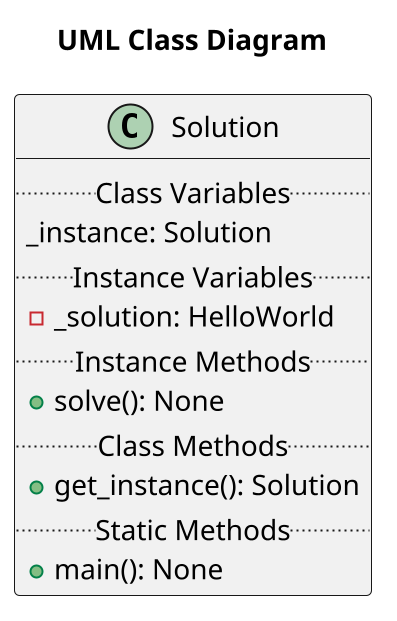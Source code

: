 @startuml SolutionClass
scale 2
title  "UML Class Diagram"
class Solution {
	.. Class Variables ..
	_instance: Solution
	.. Instance Variables ..
	- _solution: HelloWorld
	.. Instance Methods ..
	+ solve(): None
	.. Class Methods ..
	+ get_instance(): Solution
	.. Static Methods ..
	+ main(): None
}
@enduml